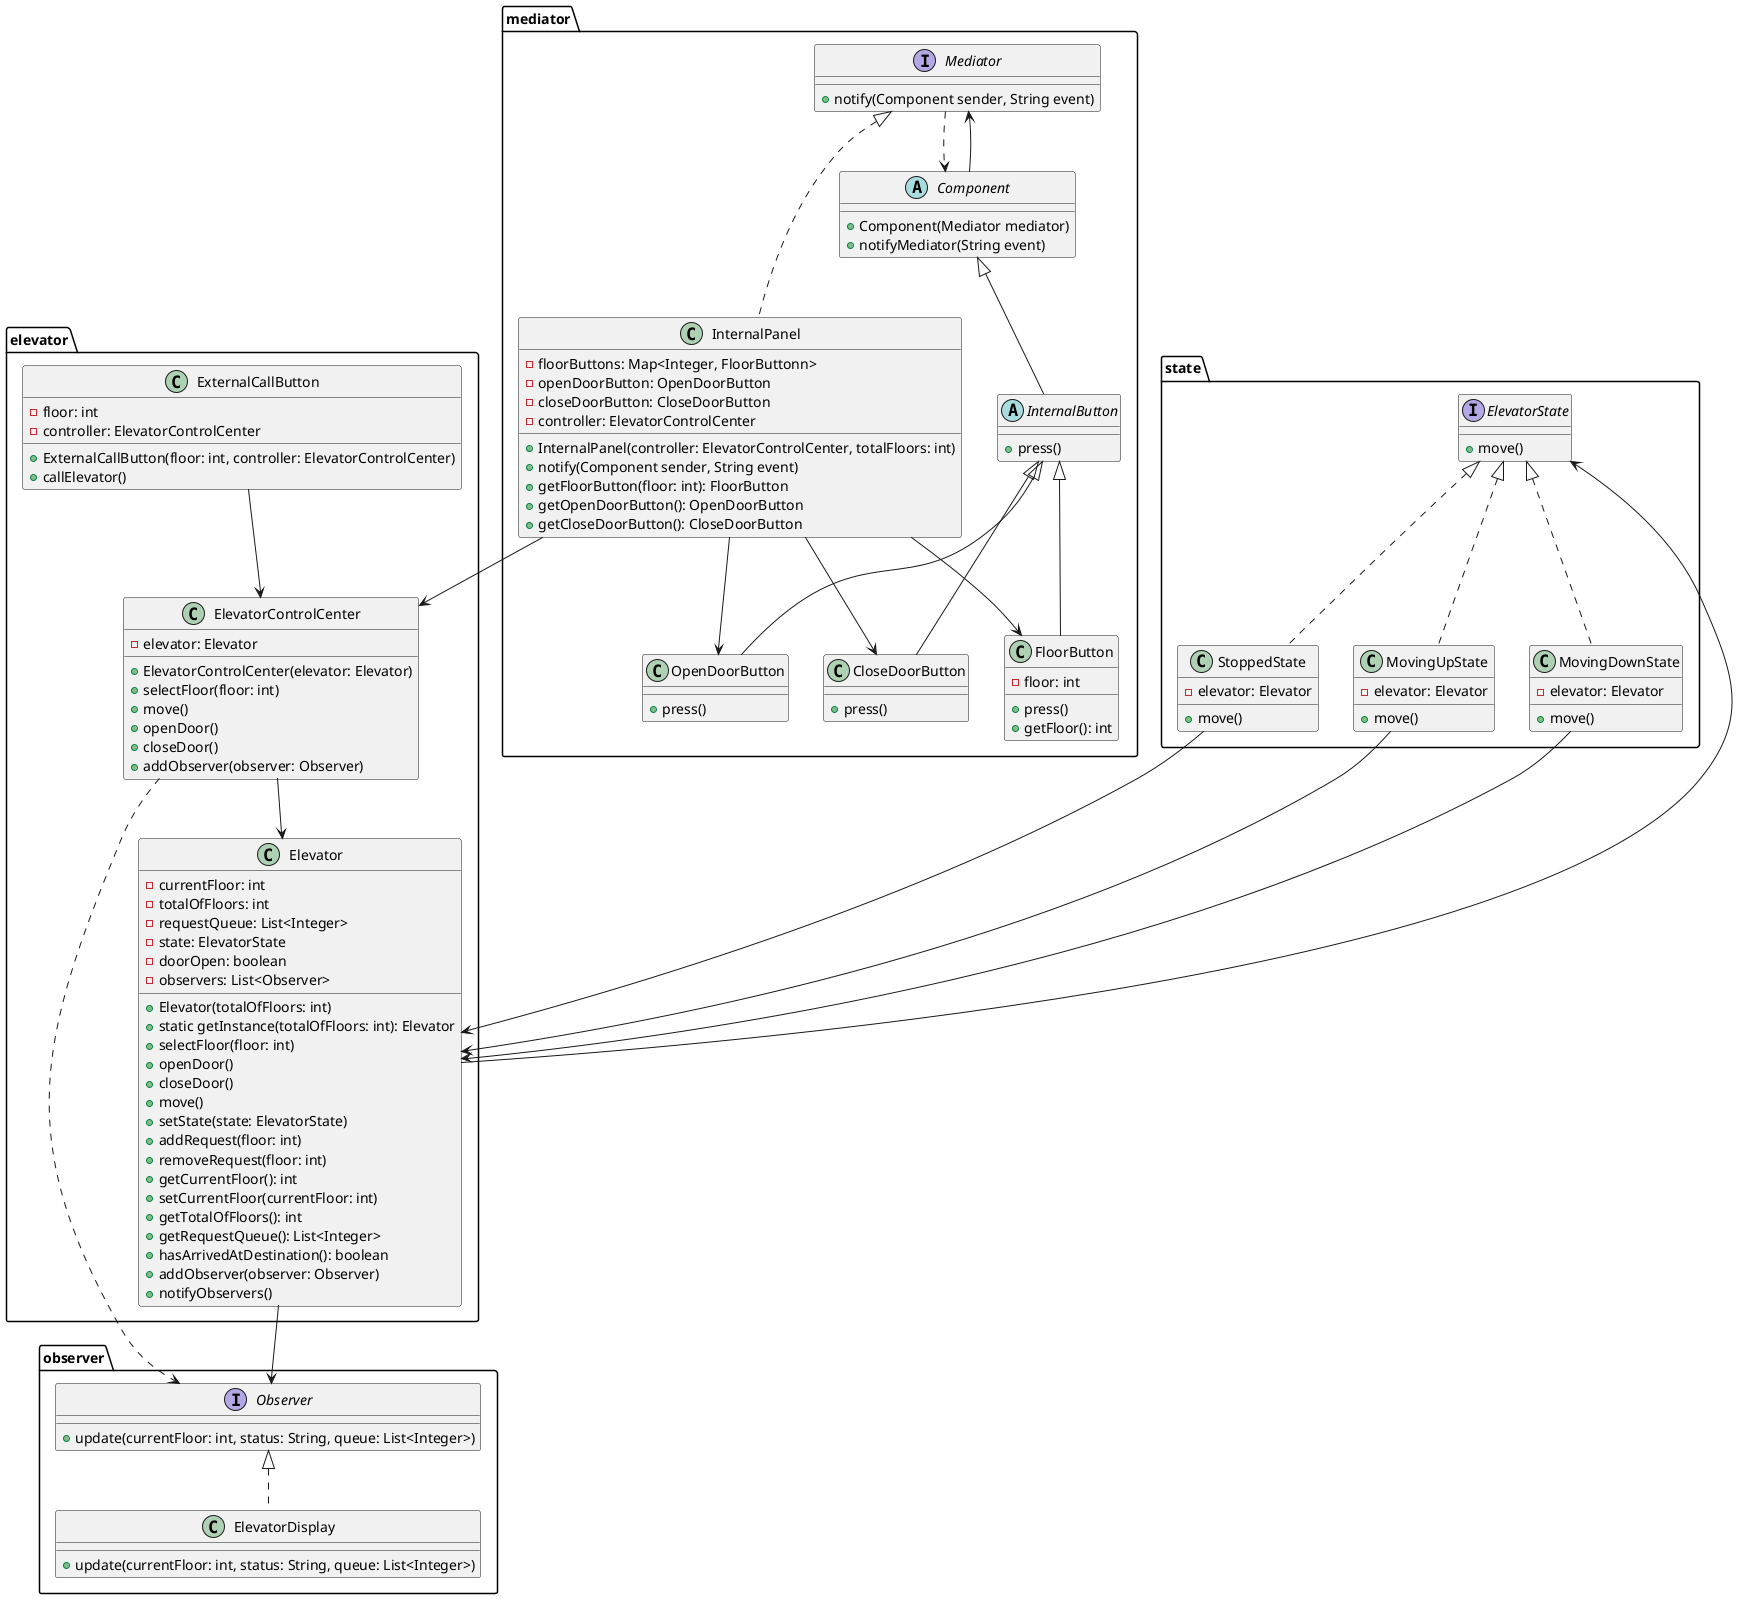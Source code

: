 @startuml

package observer {
    interface Observer {
        + update(currentFloor: int, status: String, queue: List<Integer>)
    }

    class ElevatorDisplay implements Observer {
        + update(currentFloor: int, status: String, queue: List<Integer>)
    }
}

package state {
    interface ElevatorState {
        + move()
    }

    class MovingUpState implements ElevatorState {
        - elevator: Elevator
        + move()
    }

    class MovingDownState implements ElevatorState {
        - elevator: Elevator
        + move()
    }

    class StoppedState implements ElevatorState {
        - elevator: Elevator
        + move()
    }
}

package mediator {

    interface Mediator {
        + notify(Component sender, String event)
    }

    class InternalPanel implements Mediator {
        - floorButtons: Map<Integer, FloorButtonn>
        - openDoorButton: OpenDoorButton
        - closeDoorButton: CloseDoorButton
        - controller: ElevatorControlCenter
        + InternalPanel(controller: ElevatorControlCenter, totalFloors: int)
        + notify(Component sender, String event)
        + getFloorButton(floor: int): FloorButton
        + getOpenDoorButton(): OpenDoorButton
        + getCloseDoorButton(): CloseDoorButton
    }

    abstract class Component {
        + Component(Mediator mediator)
        + notifyMediator(String event)
    }

    abstract class InternalButton extends Component {
        + press()
    }

    class OpenDoorButton extends InternalButton {
        + press()
    }

    class CloseDoorButton extends InternalButton {
        + press()
    }

    class FloorButton extends InternalButton {
        - floor: int
        + press()
        + getFloor(): int
    }
}

package elevator {
    class Elevator {
        - currentFloor: int
        - totalOfFloors: int
        - requestQueue: List<Integer>
        - state: ElevatorState
        - doorOpen: boolean
        - observers: List<Observer>
        + Elevator(totalOfFloors: int)
        + static getInstance(totalOfFloors: int): Elevator
        + selectFloor(floor: int)
        + openDoor()
        + closeDoor()
        + move()
        + setState(state: ElevatorState)
        + addRequest(floor: int)
        + removeRequest(floor: int)
        + getCurrentFloor(): int
        + setCurrentFloor(currentFloor: int)
        + getTotalOfFloors(): int
        + getRequestQueue(): List<Integer>
        + hasArrivedAtDestination(): boolean
        + addObserver(observer: Observer)
        + notifyObservers()
    }

    class ExternalCallButton {
        - floor: int
        - controller: ElevatorControlCenter
        + ExternalCallButton(floor: int, controller: ElevatorControlCenter)
        + callElevator()
    }

    class ElevatorControlCenter {
        - elevator: Elevator
        + ElevatorControlCenter(elevator: Elevator)
        + selectFloor(floor: int)
        + move()
        + openDoor()
        + closeDoor()
        + addObserver(observer: Observer)
    }
}

ExternalCallButton --> ElevatorControlCenter
ElevatorControlCenter --> Elevator
ElevatorControlCenter ..> Observer
InternalPanel --> ElevatorControlCenter
InternalPanel --> OpenDoorButton
InternalPanel --> CloseDoorButton
InternalPanel --> FloorButton
Elevator --> ElevatorState
MovingUpState --> Elevator
MovingDownState --> Elevator
StoppedState --> Elevator
Elevator --> Observer
Mediator ..> Component
Component --> Mediator

@enduml
